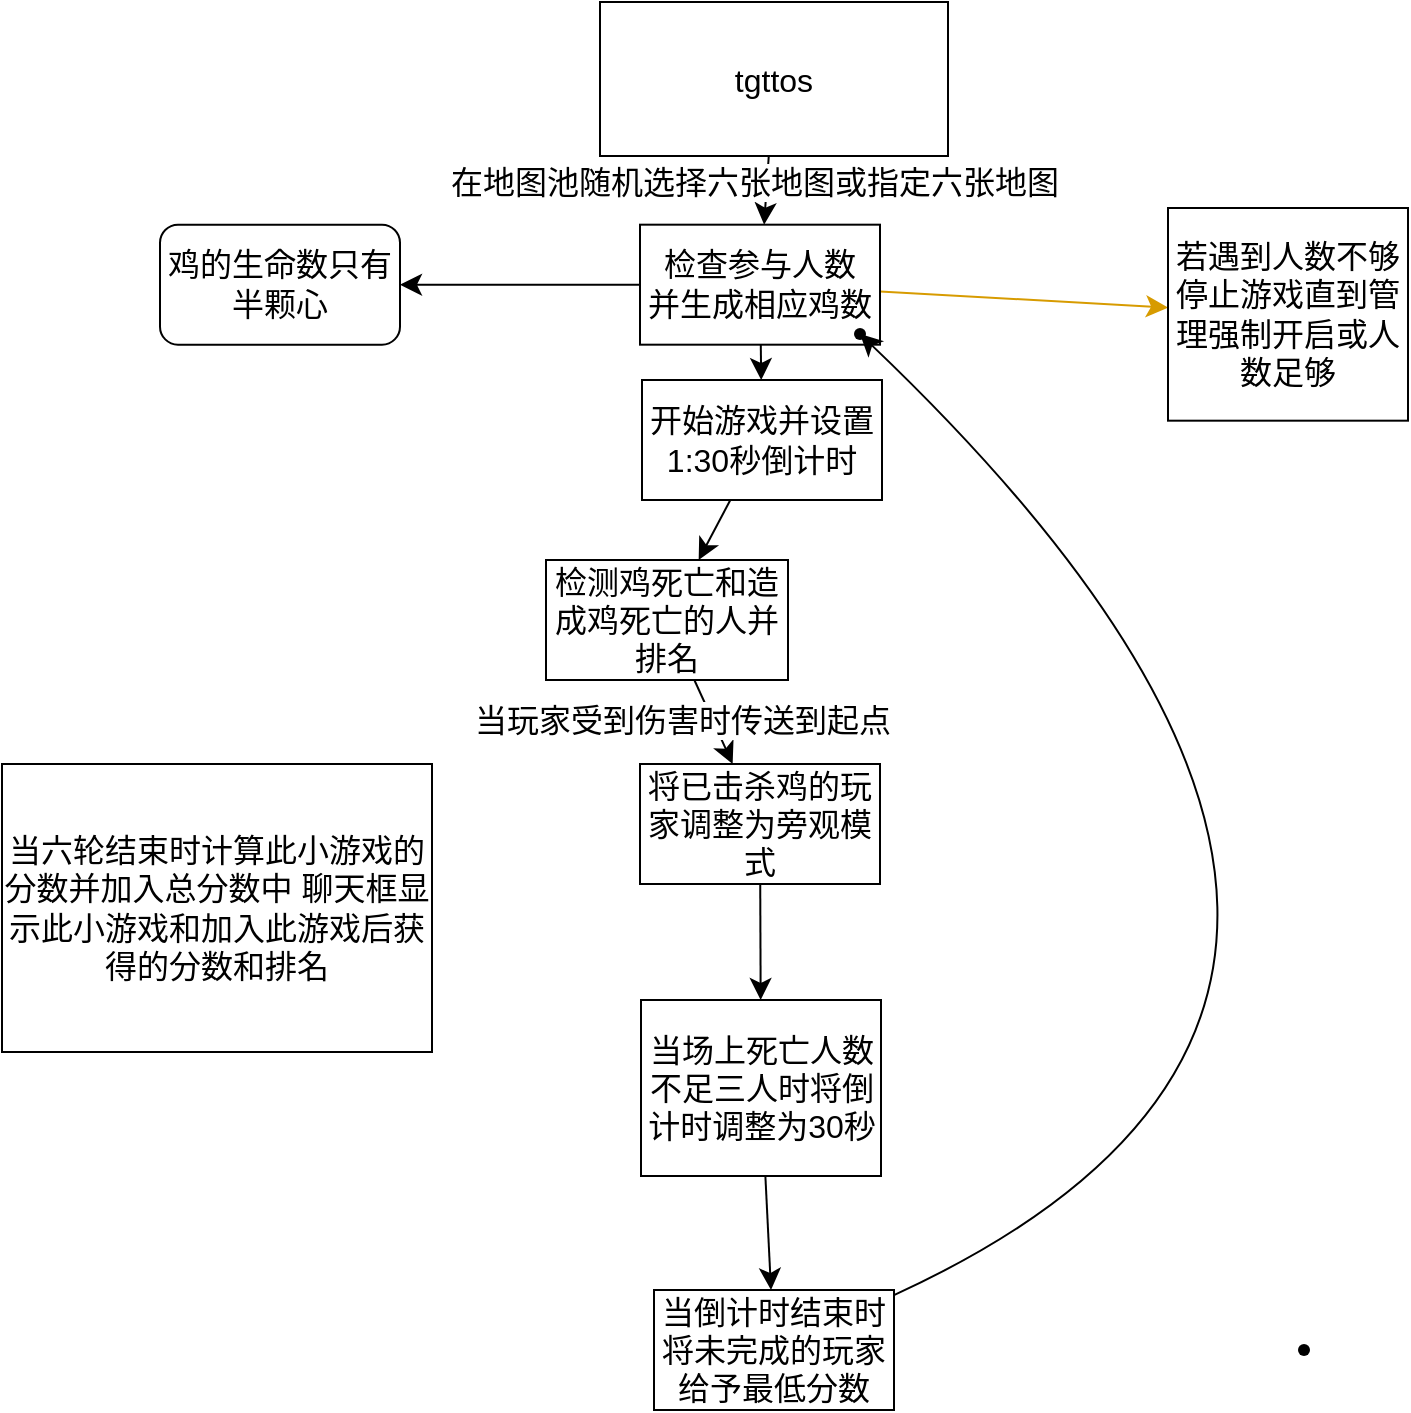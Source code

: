<mxfile version="22.1.3" type="github">
  <diagram name="第 1 页" id="hKMhetFGUESW5WwWaDs0">
    <mxGraphModel dx="943" dy="681" grid="0" gridSize="10" guides="1" tooltips="1" connect="1" arrows="1" fold="1" page="0" pageScale="1" pageWidth="827" pageHeight="1169" math="0" shadow="0">
      <root>
        <mxCell id="0" />
        <mxCell id="1" parent="0" />
        <mxCell id="iQ9hKgZUA6vSeqzWPqep-13" value="" style="edgeStyle=none;curved=1;rounded=0;orthogonalLoop=1;jettySize=auto;html=1;fontSize=12;startSize=8;endSize=8;" parent="1" source="iQ9hKgZUA6vSeqzWPqep-1" target="iQ9hKgZUA6vSeqzWPqep-9" edge="1">
          <mxGeometry relative="1" as="geometry" />
        </mxCell>
        <mxCell id="iQ9hKgZUA6vSeqzWPqep-18" value="在地图池随机选择六张地图或指定六张地图" style="edgeLabel;html=1;align=center;verticalAlign=middle;resizable=0;points=[];fontSize=16;" parent="iQ9hKgZUA6vSeqzWPqep-13" vertex="1" connectable="0">
          <mxGeometry x="-0.241" y="-7" relative="1" as="geometry">
            <mxPoint as="offset" />
          </mxGeometry>
        </mxCell>
        <mxCell id="iQ9hKgZUA6vSeqzWPqep-12" value="" style="edgeStyle=none;curved=1;rounded=0;orthogonalLoop=1;jettySize=auto;html=1;fontSize=12;startSize=8;endSize=8;" parent="1" source="iQ9hKgZUA6vSeqzWPqep-9" target="iQ9hKgZUA6vSeqzWPqep-11" edge="1">
          <mxGeometry relative="1" as="geometry" />
        </mxCell>
        <mxCell id="iQ9hKgZUA6vSeqzWPqep-23" value="" style="edgeStyle=none;curved=1;rounded=0;orthogonalLoop=1;jettySize=auto;html=1;fontSize=12;startSize=8;endSize=8;fillColor=#ffe6cc;strokeColor=#d79b00;" parent="1" source="iQ9hKgZUA6vSeqzWPqep-9" target="iQ9hKgZUA6vSeqzWPqep-22" edge="1">
          <mxGeometry relative="1" as="geometry" />
        </mxCell>
        <mxCell id="iQ9hKgZUA6vSeqzWPqep-27" value="" style="edgeStyle=none;curved=1;rounded=0;orthogonalLoop=1;jettySize=auto;html=1;fontSize=12;startSize=8;endSize=8;" parent="1" source="iQ9hKgZUA6vSeqzWPqep-9" target="iQ9hKgZUA6vSeqzWPqep-26" edge="1">
          <mxGeometry relative="1" as="geometry" />
        </mxCell>
        <mxCell id="iQ9hKgZUA6vSeqzWPqep-9" value="检查参与人数&lt;br&gt;并生成相应鸡数" style="whiteSpace=wrap;html=1;fontSize=16;" parent="1" vertex="1">
          <mxGeometry x="99" y="245.34" width="120" height="60" as="geometry" />
        </mxCell>
        <mxCell id="iQ9hKgZUA6vSeqzWPqep-25" value="" style="edgeStyle=none;curved=1;rounded=0;orthogonalLoop=1;jettySize=auto;html=1;fontSize=12;startSize=8;endSize=8;" parent="1" source="iQ9hKgZUA6vSeqzWPqep-11" target="iQ9hKgZUA6vSeqzWPqep-24" edge="1">
          <mxGeometry relative="1" as="geometry" />
        </mxCell>
        <mxCell id="iQ9hKgZUA6vSeqzWPqep-11" value="开始游戏并设置1:30秒倒计时" style="whiteSpace=wrap;html=1;fontSize=16;" parent="1" vertex="1">
          <mxGeometry x="100" y="323" width="120" height="60" as="geometry" />
        </mxCell>
        <mxCell id="iQ9hKgZUA6vSeqzWPqep-16" value="" style="edgeStyle=none;curved=1;rounded=0;orthogonalLoop=1;jettySize=auto;html=1;fontSize=12;startSize=8;endSize=8;" parent="1" target="iQ9hKgZUA6vSeqzWPqep-1" edge="1">
          <mxGeometry relative="1" as="geometry">
            <mxPoint x="142.672" y="153" as="sourcePoint" />
            <mxPoint x="135.002" y="236" as="targetPoint" />
            <Array as="points" />
          </mxGeometry>
        </mxCell>
        <mxCell id="iQ9hKgZUA6vSeqzWPqep-1" value="tgttos" style="whiteSpace=wrap;html=1;fontSize=16;" parent="1" vertex="1">
          <mxGeometry x="79" y="134" width="174" height="77" as="geometry" />
        </mxCell>
        <mxCell id="iQ9hKgZUA6vSeqzWPqep-22" value="若遇到人数不够停止游戏直到管理强制开启或人数足够" style="whiteSpace=wrap;html=1;fontSize=16;" parent="1" vertex="1">
          <mxGeometry x="363" y="237" width="120" height="106.34" as="geometry" />
        </mxCell>
        <mxCell id="iQ9hKgZUA6vSeqzWPqep-29" value="" style="edgeStyle=none;curved=1;rounded=0;orthogonalLoop=1;jettySize=auto;html=1;fontSize=12;startSize=8;endSize=8;" parent="1" source="iQ9hKgZUA6vSeqzWPqep-24" target="iQ9hKgZUA6vSeqzWPqep-28" edge="1">
          <mxGeometry relative="1" as="geometry" />
        </mxCell>
        <mxCell id="iQ9hKgZUA6vSeqzWPqep-32" value="当玩家受到伤害时传送到起点" style="edgeLabel;html=1;align=center;verticalAlign=middle;resizable=0;points=[];fontSize=16;" parent="iQ9hKgZUA6vSeqzWPqep-29" vertex="1" connectable="0">
          <mxGeometry x="-0.341" y="-14" relative="1" as="geometry">
            <mxPoint as="offset" />
          </mxGeometry>
        </mxCell>
        <mxCell id="iQ9hKgZUA6vSeqzWPqep-24" value="检测鸡死亡和造成鸡死亡的人并排名" style="whiteSpace=wrap;html=1;fontSize=16;" parent="1" vertex="1">
          <mxGeometry x="52" y="413" width="121" height="60" as="geometry" />
        </mxCell>
        <mxCell id="iQ9hKgZUA6vSeqzWPqep-26" value="鸡的生命数只有半颗心" style="rounded=1;whiteSpace=wrap;html=1;fontSize=16;" parent="1" vertex="1">
          <mxGeometry x="-141" y="245.34" width="120" height="60" as="geometry" />
        </mxCell>
        <mxCell id="iQ9hKgZUA6vSeqzWPqep-31" value="" style="edgeStyle=none;curved=1;rounded=0;orthogonalLoop=1;jettySize=auto;html=1;fontSize=12;startSize=8;endSize=8;" parent="1" source="iQ9hKgZUA6vSeqzWPqep-28" target="iQ9hKgZUA6vSeqzWPqep-30" edge="1">
          <mxGeometry relative="1" as="geometry" />
        </mxCell>
        <mxCell id="iQ9hKgZUA6vSeqzWPqep-28" value="将已击杀鸡的玩家调整为旁观模式" style="whiteSpace=wrap;html=1;fontSize=16;" parent="1" vertex="1">
          <mxGeometry x="99" y="515" width="120" height="60" as="geometry" />
        </mxCell>
        <mxCell id="iQ9hKgZUA6vSeqzWPqep-34" value="" style="edgeStyle=none;curved=1;rounded=0;orthogonalLoop=1;jettySize=auto;html=1;fontSize=12;startSize=8;endSize=8;" parent="1" source="iQ9hKgZUA6vSeqzWPqep-30" target="iQ9hKgZUA6vSeqzWPqep-33" edge="1">
          <mxGeometry relative="1" as="geometry" />
        </mxCell>
        <mxCell id="iQ9hKgZUA6vSeqzWPqep-30" value="当场上死亡人数不足三人时将倒计时调整为30秒" style="whiteSpace=wrap;html=1;fontSize=16;" parent="1" vertex="1">
          <mxGeometry x="99.5" y="633" width="120" height="88" as="geometry" />
        </mxCell>
        <mxCell id="iQ9hKgZUA6vSeqzWPqep-41" value="" style="edgeStyle=none;curved=1;rounded=0;orthogonalLoop=1;jettySize=auto;html=1;fontSize=12;startSize=8;endSize=8;" parent="1" source="iQ9hKgZUA6vSeqzWPqep-33" target="iQ9hKgZUA6vSeqzWPqep-40" edge="1">
          <mxGeometry relative="1" as="geometry">
            <Array as="points">
              <mxPoint x="555" y="630" />
            </Array>
          </mxGeometry>
        </mxCell>
        <mxCell id="iQ9hKgZUA6vSeqzWPqep-33" value="当倒计时结束时将未完成的玩家给予最低分数" style="whiteSpace=wrap;html=1;fontSize=16;" parent="1" vertex="1">
          <mxGeometry x="106" y="778" width="120" height="60" as="geometry" />
        </mxCell>
        <mxCell id="iQ9hKgZUA6vSeqzWPqep-35" value="" style="shape=waypoint;sketch=0;size=6;pointerEvents=1;points=[];fillColor=default;resizable=0;rotatable=0;perimeter=centerPerimeter;snapToPoint=1;fontSize=16;" parent="1" vertex="1">
          <mxGeometry x="421" y="798" width="20" height="20" as="geometry" />
        </mxCell>
        <mxCell id="iQ9hKgZUA6vSeqzWPqep-38" value="当六轮结束时计算此小游戏的分数并加入总分数中 聊天框显示此小游戏和加入此游戏后获得的分数和排名" style="whiteSpace=wrap;html=1;fontSize=16;" parent="1" vertex="1">
          <mxGeometry x="-220" y="515" width="215" height="144" as="geometry" />
        </mxCell>
        <mxCell id="iQ9hKgZUA6vSeqzWPqep-40" value="" style="shape=waypoint;sketch=0;size=6;pointerEvents=1;points=[];fillColor=default;resizable=0;rotatable=0;perimeter=centerPerimeter;snapToPoint=1;fontSize=16;" parent="1" vertex="1">
          <mxGeometry x="199" y="290" width="20" height="20" as="geometry" />
        </mxCell>
      </root>
    </mxGraphModel>
  </diagram>
</mxfile>
